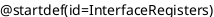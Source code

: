 @startdef(id=InterfaceRegisters)
  interface InterfaceRegisters {
    +PC: Int32
    +IMAR: Int32
    +IR: Int32
    +A: Int32
    +AHI: Int32
    +B: Int32
    +BHI: Int32
    +BTA: Int32
    +ALU: Int32
    +ALUHI: Int32
    +FPSR: Int32
    +DMAR: Int32
    +SDR: Int32
    +SDRHI: Int32
    +LDR: Int32
    +LDRHI: Int32
    +R: Int32[]
    +F: Float32[]
    +processRegisterToUpdateArray(response: TypeRegisterToUpdate[]): void
    +reset(): void
  }
@enddef

@startdef(id=InterfaceBreakpoints)
  interface InterfaceBreakpoints {
    +_breakpoints: TypeBreakpoints
    +getBreakpoints(): TypeBreakpoints[]
    +reset(): void
  }
@enddef

@startdef(id=InterfaceMemory)
  interface InterfaceMemory {
    +_memorySizeBytes: number
    +_memoryInt8Array: Uint8Array
    +processResponseMachineDirectives(directives: TypeDirectiveData[]): void
    +processResponseMachineInstructions(instructions: TypeInstructionsData[]): void
    +processMemoryToUpdateArray(response: TypeMemoryToUpdate[]): void
    +reset(newMemorySizeBytes: number): void
  }
@enddef

@startdef(id=InterfaceDataStatistics)
  interface InterfaceDataStatistics {
    +_data: TypeDataStatistics
    +processResponse(response: Partial<TypeDataStatistics>): void
    +reset()
  }
@enddef
